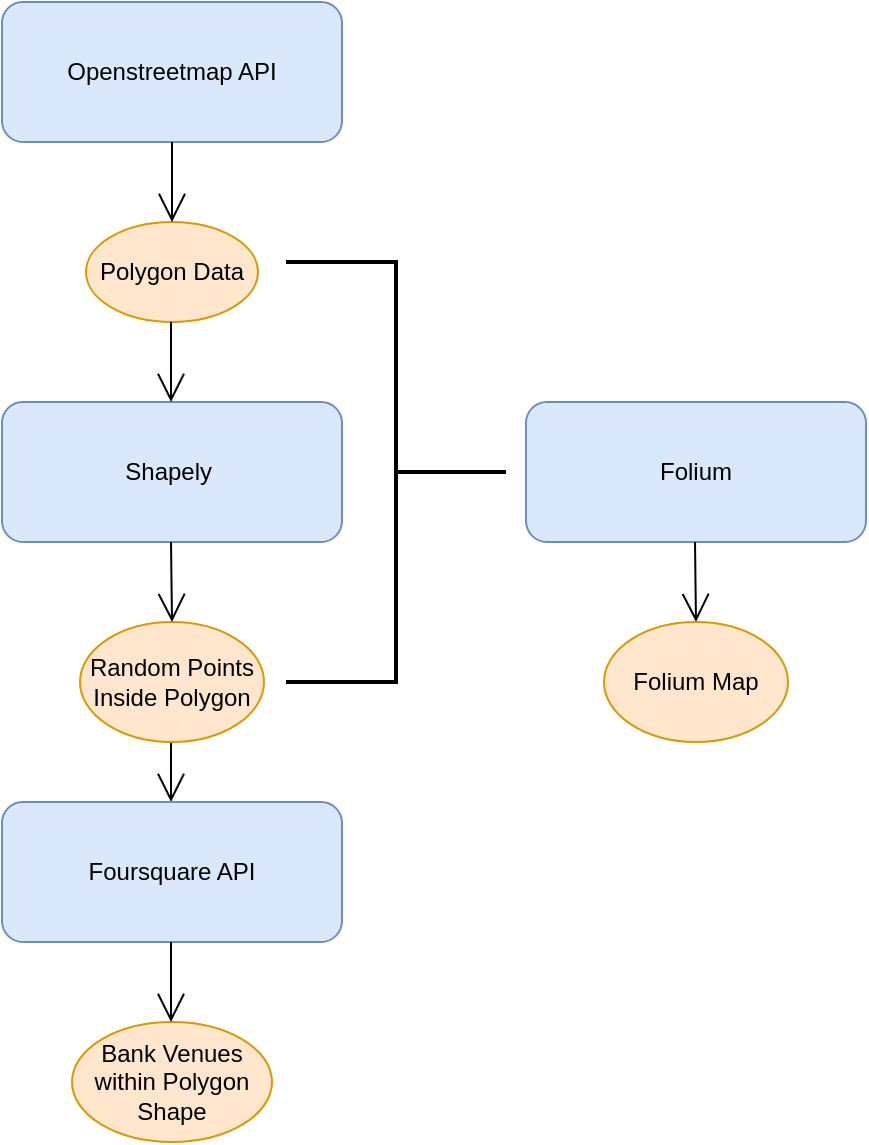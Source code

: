 <mxfile version="13.7.7" type="device"><diagram id="-vSxohCcTXETm40wNSkz" name="Page-1"><mxGraphModel dx="782" dy="469" grid="1" gridSize="10" guides="1" tooltips="1" connect="1" arrows="1" fold="1" page="1" pageScale="1" pageWidth="827" pageHeight="1169" math="0" shadow="0"><root><mxCell id="0"/><mxCell id="1" parent="0"/><mxCell id="FroJnNdW21YW1S4lvO1Z-1" value="Openstreetmap API" style="rounded=1;whiteSpace=wrap;html=1;fillColor=#dae8fc;strokeColor=#6c8ebf;" vertex="1" parent="1"><mxGeometry x="308" y="80" width="170" height="70" as="geometry"/></mxCell><mxCell id="FroJnNdW21YW1S4lvO1Z-3" value="Polygon Data" style="ellipse;whiteSpace=wrap;html=1;fillColor=#ffe6cc;strokeColor=#d79b00;" vertex="1" parent="1"><mxGeometry x="350" y="190" width="86" height="50" as="geometry"/></mxCell><mxCell id="FroJnNdW21YW1S4lvO1Z-5" value="Shapely&amp;nbsp;" style="rounded=1;whiteSpace=wrap;html=1;fillColor=#dae8fc;strokeColor=#6c8ebf;" vertex="1" parent="1"><mxGeometry x="308" y="280" width="170" height="70" as="geometry"/></mxCell><mxCell id="FroJnNdW21YW1S4lvO1Z-8" value="" style="endArrow=open;endFill=1;endSize=12;html=1;exitX=0.5;exitY=1;exitDx=0;exitDy=0;entryX=0.5;entryY=0;entryDx=0;entryDy=0;" edge="1" parent="1" source="FroJnNdW21YW1S4lvO1Z-1" target="FroJnNdW21YW1S4lvO1Z-3"><mxGeometry width="160" relative="1" as="geometry"><mxPoint x="290" y="260" as="sourcePoint"/><mxPoint x="450" y="260" as="targetPoint"/></mxGeometry></mxCell><mxCell id="FroJnNdW21YW1S4lvO1Z-9" value="" style="endArrow=open;endFill=1;endSize=12;html=1;exitX=0.5;exitY=1;exitDx=0;exitDy=0;entryX=0.5;entryY=0;entryDx=0;entryDy=0;" edge="1" parent="1"><mxGeometry width="160" relative="1" as="geometry"><mxPoint x="392.5" y="240" as="sourcePoint"/><mxPoint x="392.5" y="280" as="targetPoint"/></mxGeometry></mxCell><mxCell id="FroJnNdW21YW1S4lvO1Z-12" value="" style="endArrow=open;endFill=1;endSize=12;html=1;exitX=0.5;exitY=1;exitDx=0;exitDy=0;entryX=0.5;entryY=0;entryDx=0;entryDy=0;" edge="1" parent="1"><mxGeometry width="160" relative="1" as="geometry"><mxPoint x="392.5" y="440" as="sourcePoint"/><mxPoint x="392.5" y="480" as="targetPoint"/></mxGeometry></mxCell><mxCell id="FroJnNdW21YW1S4lvO1Z-13" value="" style="endArrow=open;endFill=1;endSize=12;html=1;exitX=0.5;exitY=1;exitDx=0;exitDy=0;entryX=0.5;entryY=0;entryDx=0;entryDy=0;" edge="1" parent="1" source="FroJnNdW21YW1S4lvO1Z-16"><mxGeometry width="160" relative="1" as="geometry"><mxPoint x="392.5" y="350" as="sourcePoint"/><mxPoint x="392.5" y="390" as="targetPoint"/></mxGeometry></mxCell><mxCell id="FroJnNdW21YW1S4lvO1Z-16" value="Random Points Inside Polygon" style="ellipse;whiteSpace=wrap;html=1;fillColor=#ffe6cc;strokeColor=#d79b00;" vertex="1" parent="1"><mxGeometry x="347" y="390" width="92" height="60" as="geometry"/></mxCell><mxCell id="FroJnNdW21YW1S4lvO1Z-17" value="" style="endArrow=open;endFill=1;endSize=12;html=1;exitX=0.5;exitY=1;exitDx=0;exitDy=0;entryX=0.5;entryY=0;entryDx=0;entryDy=0;" edge="1" parent="1" target="FroJnNdW21YW1S4lvO1Z-16"><mxGeometry width="160" relative="1" as="geometry"><mxPoint x="392.5" y="350" as="sourcePoint"/><mxPoint x="392.5" y="390" as="targetPoint"/></mxGeometry></mxCell><mxCell id="FroJnNdW21YW1S4lvO1Z-18" value="Foursquare API" style="rounded=1;whiteSpace=wrap;html=1;fillColor=#dae8fc;strokeColor=#6c8ebf;" vertex="1" parent="1"><mxGeometry x="308" y="480" width="170" height="70" as="geometry"/></mxCell><mxCell id="FroJnNdW21YW1S4lvO1Z-20" value="Bank Venues within Polygon Shape" style="ellipse;whiteSpace=wrap;html=1;fillColor=#ffe6cc;strokeColor=#d79b00;" vertex="1" parent="1"><mxGeometry x="343" y="590" width="100" height="60" as="geometry"/></mxCell><mxCell id="FroJnNdW21YW1S4lvO1Z-21" value="" style="endArrow=open;endFill=1;endSize=12;html=1;exitX=0.5;exitY=1;exitDx=0;exitDy=0;entryX=0.5;entryY=0;entryDx=0;entryDy=0;" edge="1" parent="1"><mxGeometry width="160" relative="1" as="geometry"><mxPoint x="392.5" y="550" as="sourcePoint"/><mxPoint x="392.5" y="590" as="targetPoint"/></mxGeometry></mxCell><mxCell id="FroJnNdW21YW1S4lvO1Z-22" value="" style="strokeWidth=2;html=1;shape=mxgraph.flowchart.annotation_2;align=left;labelPosition=right;pointerEvents=1;direction=west;fontSize=9;" vertex="1" parent="1"><mxGeometry x="450" y="210" width="110" height="210" as="geometry"/></mxCell><mxCell id="FroJnNdW21YW1S4lvO1Z-23" value="Folium" style="rounded=1;whiteSpace=wrap;html=1;fillColor=#dae8fc;strokeColor=#6c8ebf;" vertex="1" parent="1"><mxGeometry x="570" y="280" width="170" height="70" as="geometry"/></mxCell><mxCell id="FroJnNdW21YW1S4lvO1Z-24" value="" style="endArrow=open;endFill=1;endSize=12;html=1;exitX=0.5;exitY=1;exitDx=0;exitDy=0;entryX=0.5;entryY=0;entryDx=0;entryDy=0;" edge="1" parent="1"><mxGeometry width="160" relative="1" as="geometry"><mxPoint x="654.5" y="350" as="sourcePoint"/><mxPoint x="655" y="390" as="targetPoint"/></mxGeometry></mxCell><mxCell id="FroJnNdW21YW1S4lvO1Z-25" value="Folium Map" style="ellipse;whiteSpace=wrap;html=1;fillColor=#ffe6cc;strokeColor=#d79b00;" vertex="1" parent="1"><mxGeometry x="609" y="390" width="92" height="60" as="geometry"/></mxCell></root></mxGraphModel></diagram></mxfile>